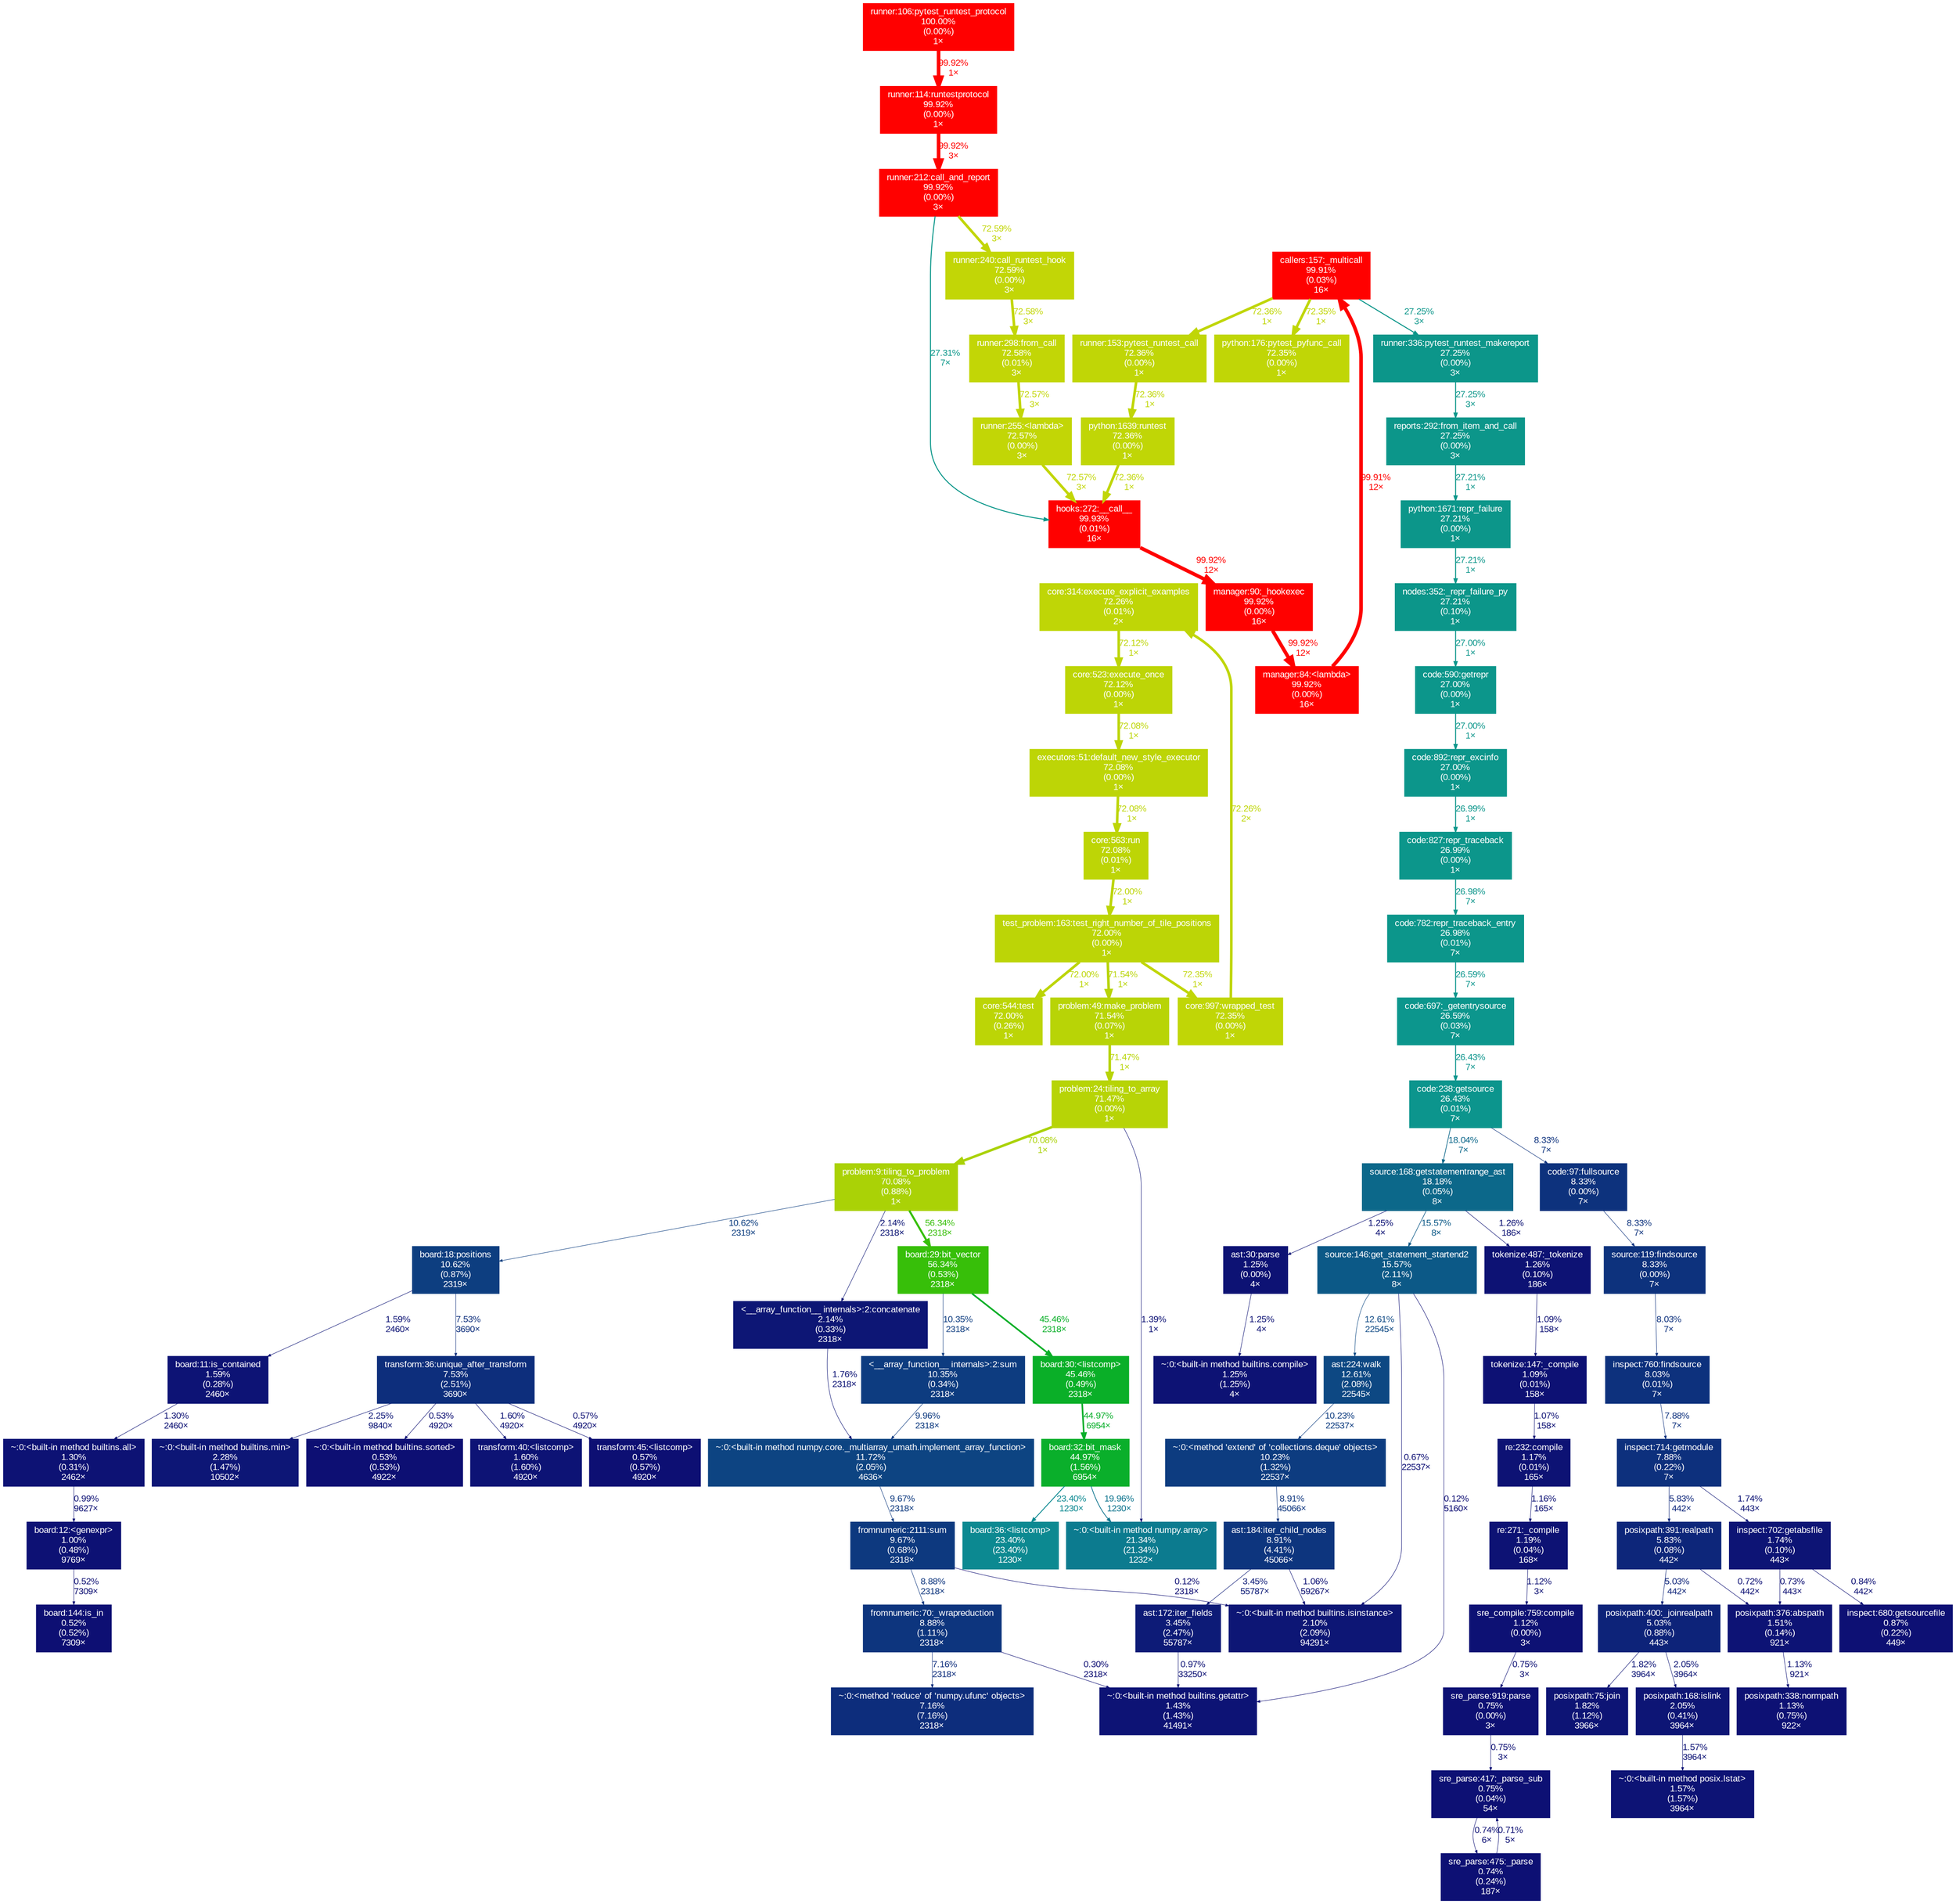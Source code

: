 digraph {
	graph [fontname=Arial, nodesep=0.125, ranksep=0.25];
	node [fontcolor=white, fontname=Arial, height=0, shape=box, style=filled, width=0];
	edge [fontname=Arial];
	3 [color="#bfd606", fontcolor="#ffffff", fontsize="10.00", label="core:314:execute_explicit_examples\n72.26%\n(0.01%)\n2×", tooltip="/home/jack/.cache/pypoetry/virtualenvs/polyomino-MVGlm9jS-py3.7/lib/python3.7/site-packages/hypothesis/core.py"];
	3 -> 513 [arrowsize="0.85", color="#bdd506", fontcolor="#bdd506", fontsize="10.00", label="72.12%\n1×", labeldistance="2.88", penwidth="2.88"];
	6 [color="#ff0100", fontcolor="#ffffff", fontsize="10.00", label="callers:157:_multicall\n99.91%\n(0.03%)\n16×", tooltip="/home/jack/.cache/pypoetry/virtualenvs/polyomino-MVGlm9jS-py3.7/lib/python3.7/site-packages/pluggy/callers.py"];
	6 -> 617 [arrowsize="0.85", color="#c0d606", fontcolor="#c0d606", fontsize="10.00", label="72.36%\n1×", labeldistance="2.89", penwidth="2.89"];
	6 -> 640 [arrowsize="0.52", color="#0c968a", fontcolor="#0c968a", fontsize="10.00", label="27.25%\n3×", labeldistance="1.09", penwidth="1.09"];
	6 -> 651 [arrowsize="0.85", color="#c0d606", fontcolor="#c0d606", fontsize="10.00", label="72.35%\n1×", labeldistance="2.89", penwidth="2.89"];
	27 [color="#0d1174", fontcolor="#ffffff", fontsize="10.00", label="posixpath:338:normpath\n1.13%\n(0.75%)\n922×", tooltip="/usr/lib/python3.7/posixpath.py"];
	48 [color="#0d2379", fontcolor="#ffffff", fontsize="10.00", label="posixpath:400:_joinrealpath\n5.03%\n(0.88%)\n443×", tooltip="/usr/lib/python3.7/posixpath.py"];
	48 -> 77 [arrowsize="0.35", color="#0d1475", fontcolor="#0d1475", fontsize="10.00", label="1.82%\n3964×", labeldistance="0.50", penwidth="0.50"];
	48 -> 228 [arrowsize="0.35", color="#0d1575", fontcolor="#0d1575", fontsize="10.00", label="2.05%\n3964×", labeldistance="0.50", penwidth="0.50"];
	51 [color="#0c688a", fontcolor="#ffffff", fontsize="10.00", label="source:168:getstatementrange_ast\n18.18%\n(0.05%)\n8×", tooltip="/home/jack/.cache/pypoetry/virtualenvs/polyomino-MVGlm9jS-py3.7/lib/python3.7/site-packages/_pytest/_code/source.py"];
	51 -> 61 [arrowsize="0.35", color="#0d1274", fontcolor="#0d1274", fontsize="10.00", label="1.26%\n186×", labeldistance="0.50", penwidth="0.50"];
	51 -> 162 [arrowsize="0.39", color="#0c5987", fontcolor="#0c5987", fontsize="10.00", label="15.57%\n8×", labeldistance="0.62", penwidth="0.62"];
	51 -> 320 [arrowsize="0.35", color="#0d1274", fontcolor="#0d1274", fontsize="10.00", label="1.25%\n4×", labeldistance="0.50", penwidth="0.50"];
	61 [color="#0d1274", fontcolor="#ffffff", fontsize="10.00", label="tokenize:487:_tokenize\n1.26%\n(0.10%)\n186×", tooltip="/usr/lib/python3.7/tokenize.py"];
	61 -> 790 [arrowsize="0.35", color="#0d1174", fontcolor="#0d1174", fontsize="10.00", label="1.09%\n158×", labeldistance="0.50", penwidth="0.50"];
	77 [color="#0d1475", fontcolor="#ffffff", fontsize="10.00", label="posixpath:75:join\n1.82%\n(1.12%)\n3966×", tooltip="/usr/lib/python3.7/posixpath.py"];
	90 [color="#0d2e7c", fontcolor="#ffffff", fontsize="10.00", label="transform:36:unique_after_transform\n7.53%\n(2.51%)\n3690×", tooltip="/home/jack/polyomino/polyomino/transform.py"];
	90 -> 447 [arrowsize="0.35", color="#0d1676", fontcolor="#0d1676", fontsize="10.00", label="2.25%\n9840×", labeldistance="0.50", penwidth="0.50"];
	90 -> 459 [arrowsize="0.35", color="#0d0f73", fontcolor="#0d0f73", fontsize="10.00", label="0.53%\n4920×", labeldistance="0.50", penwidth="0.50"];
	90 -> 486 [arrowsize="0.35", color="#0d1375", fontcolor="#0d1375", fontsize="10.00", label="1.60%\n4920×", labeldistance="0.50", penwidth="0.50"];
	90 -> 490 [arrowsize="0.35", color="#0d0f73", fontcolor="#0d0f73", fontsize="10.00", label="0.57%\n4920×", labeldistance="0.50", penwidth="0.50"];
	92 [color="#0c968b", fontcolor="#ffffff", fontsize="10.00", label="code:892:repr_excinfo\n27.00%\n(0.00%)\n1×", tooltip="/home/jack/.cache/pypoetry/virtualenvs/polyomino-MVGlm9jS-py3.7/lib/python3.7/site-packages/_pytest/_code/code.py"];
	92 -> 161 [arrowsize="0.52", color="#0c968b", fontcolor="#0c968b", fontsize="10.00", label="26.99%\n1×", labeldistance="1.08", penwidth="1.08"];
	106 [color="#0c958d", fontcolor="#ffffff", fontsize="10.00", label="code:238:getsource\n26.43%\n(0.01%)\n7×", tooltip="/home/jack/.cache/pypoetry/virtualenvs/polyomino-MVGlm9jS-py3.7/lib/python3.7/site-packages/_pytest/_code/code.py"];
	106 -> 51 [arrowsize="0.42", color="#0c678a", fontcolor="#0c678a", fontsize="10.00", label="18.04%\n7×", labeldistance="0.72", penwidth="0.72"];
	106 -> 710 [arrowsize="0.35", color="#0d327d", fontcolor="#0d327d", fontsize="10.00", label="8.33%\n7×", labeldistance="0.50", penwidth="0.50"];
	107 [color="#ff0100", fontcolor="#ffffff", fontsize="10.00", label="manager:84:<lambda>\n99.92%\n(0.00%)\n16×", tooltip="/home/jack/.cache/pypoetry/virtualenvs/polyomino-MVGlm9jS-py3.7/lib/python3.7/site-packages/pluggy/manager.py"];
	107 -> 6 [arrowsize="1.00", color="#ff0100", fontcolor="#ff0100", fontsize="10.00", label="99.91%\n12×", labeldistance="4.00", penwidth="4.00"];
	109 [color="#0d307d", fontcolor="#ffffff", fontsize="10.00", label="inspect:714:getmodule\n7.88%\n(0.22%)\n7×", tooltip="/usr/lib/python3.7/inspect.py"];
	109 -> 244 [arrowsize="0.35", color="#0d267a", fontcolor="#0d267a", fontsize="10.00", label="5.83%\n442×", labeldistance="0.50", penwidth="0.50"];
	109 -> 787 [arrowsize="0.35", color="#0d1475", fontcolor="#0d1475", fontsize="10.00", label="1.74%\n443×", labeldistance="0.50", penwidth="0.50"];
	125 [color="#ff0100", fontcolor="#ffffff", fontsize="10.00", label="hooks:272:__call__\n99.93%\n(0.01%)\n16×", tooltip="/home/jack/.cache/pypoetry/virtualenvs/polyomino-MVGlm9jS-py3.7/lib/python3.7/site-packages/pluggy/hooks.py"];
	125 -> 737 [arrowsize="1.00", color="#ff0100", fontcolor="#ff0100", fontsize="10.00", label="99.92%\n12×", labeldistance="4.00", penwidth="4.00"];
	127 [color="#0d357e", fontcolor="#ffffff", fontsize="10.00", label="fromnumeric:70:_wrapreduction\n8.88%\n(1.11%)\n2318×", tooltip="/home/jack/.cache/pypoetry/virtualenvs/polyomino-MVGlm9jS-py3.7/lib/python3.7/site-packages/numpy/core/fromnumeric.py"];
	127 -> 323 [arrowsize="0.35", color="#0d0e73", fontcolor="#0d0e73", fontsize="10.00", label="0.30%\n2318×", labeldistance="0.50", penwidth="0.50"];
	127 -> 508 [arrowsize="0.35", color="#0d2d7c", fontcolor="#0d2d7c", fontsize="10.00", label="7.16%\n2318×", labeldistance="0.50", penwidth="0.50"];
	131 [color="#bdd506", fontcolor="#ffffff", fontsize="10.00", label="core:563:run\n72.08%\n(0.01%)\n1×", tooltip="/home/jack/.cache/pypoetry/virtualenvs/polyomino-MVGlm9jS-py3.7/lib/python3.7/site-packages/hypothesis/core.py"];
	131 -> 469 [arrowsize="0.85", color="#bcd506", fontcolor="#bcd506", fontsize="10.00", label="72.00%\n1×", labeldistance="2.88", penwidth="2.88"];
	132 [color="#0d1174", fontcolor="#ffffff", fontsize="10.00", label="sre_compile:759:compile\n1.12%\n(0.00%)\n3×", tooltip="/usr/lib/python3.7/sre_compile.py"];
	132 -> 812 [arrowsize="0.35", color="#0d1074", fontcolor="#0d1074", fontsize="10.00", label="0.75%\n3×", labeldistance="0.50", penwidth="0.50"];
	143 [color="#aad206", fontcolor="#ffffff", fontsize="10.00", label="problem:9:tiling_to_problem\n70.08%\n(0.88%)\n1×", tooltip="/home/jack/polyomino/polyomino/problem.py"];
	143 -> 471 [arrowsize="0.35", color="#0d3e80", fontcolor="#0d3e80", fontsize="10.00", label="10.62%\n2319×", labeldistance="0.50", penwidth="0.50"];
	143 -> 496 [arrowsize="0.75", color="#37bf09", fontcolor="#37bf09", fontsize="10.00", label="56.34%\n2318×", labeldistance="2.25", penwidth="2.25"];
	143 -> 507 [arrowsize="0.35", color="#0d1675", fontcolor="#0d1675", fontsize="10.00", label="2.14%\n2318×", labeldistance="0.50", penwidth="0.50"];
	155 [color="#ff0100", fontcolor="#ffffff", fontsize="10.00", label="runner:114:runtestprotocol\n99.92%\n(0.00%)\n1×", tooltip="/home/jack/.cache/pypoetry/virtualenvs/polyomino-MVGlm9jS-py3.7/lib/python3.7/site-packages/_pytest/runner.py"];
	155 -> 644 [arrowsize="1.00", color="#ff0100", fontcolor="#ff0100", fontsize="10.00", label="99.92%\n3×", labeldistance="4.00", penwidth="4.00"];
	161 [color="#0c968b", fontcolor="#ffffff", fontsize="10.00", label="code:827:repr_traceback\n26.99%\n(0.00%)\n1×", tooltip="/home/jack/.cache/pypoetry/virtualenvs/polyomino-MVGlm9jS-py3.7/lib/python3.7/site-packages/_pytest/_code/code.py"];
	161 -> 176 [arrowsize="0.52", color="#0c968b", fontcolor="#0c968b", fontsize="10.00", label="26.98%\n7×", labeldistance="1.08", penwidth="1.08"];
	162 [color="#0c5987", fontcolor="#ffffff", fontsize="10.00", label="source:146:get_statement_startend2\n15.57%\n(2.11%)\n8×", tooltip="/home/jack/.cache/pypoetry/virtualenvs/polyomino-MVGlm9jS-py3.7/lib/python3.7/site-packages/_pytest/_code/source.py"];
	162 -> 286 [arrowsize="0.36", color="#0d4883", fontcolor="#0d4883", fontsize="10.00", label="12.61%\n22545×", labeldistance="0.50", penwidth="0.50"];
	162 -> 323 [arrowsize="0.35", color="#0d0d73", fontcolor="#0d0d73", fontsize="10.00", label="0.12%\n5160×", labeldistance="0.50", penwidth="0.50"];
	162 -> 365 [arrowsize="0.35", color="#0d0f74", fontcolor="#0d0f74", fontsize="10.00", label="0.67%\n22537×", labeldistance="0.50", penwidth="0.50"];
	170 [color="#0d1074", fontcolor="#ffffff", fontsize="10.00", label="sre_parse:417:_parse_sub\n0.75%\n(0.04%)\n54×", tooltip="/usr/lib/python3.7/sre_parse.py"];
	170 -> 171 [arrowsize="0.35", color="#0d1074", fontcolor="#0d1074", fontsize="10.00", label="0.74%\n6×", labeldistance="0.50", penwidth="0.50"];
	171 [color="#0d1074", fontcolor="#ffffff", fontsize="10.00", label="sre_parse:475:_parse\n0.74%\n(0.24%)\n187×", tooltip="/usr/lib/python3.7/sre_parse.py"];
	171 -> 170 [arrowsize="0.35", color="#0d1074", fontcolor="#0d1074", fontsize="10.00", label="0.71%\n5×", labeldistance="0.50", penwidth="0.50"];
	176 [color="#0c968b", fontcolor="#ffffff", fontsize="10.00", label="code:782:repr_traceback_entry\n26.98%\n(0.01%)\n7×", tooltip="/home/jack/.cache/pypoetry/virtualenvs/polyomino-MVGlm9jS-py3.7/lib/python3.7/site-packages/_pytest/_code/code.py"];
	176 -> 722 [arrowsize="0.52", color="#0c968d", fontcolor="#0c968d", fontsize="10.00", label="26.59%\n7×", labeldistance="1.06", penwidth="1.06"];
	208 [color="#c2d606", fontcolor="#ffffff", fontsize="10.00", label="runner:298:from_call\n72.58%\n(0.01%)\n3×", tooltip="/home/jack/.cache/pypoetry/virtualenvs/polyomino-MVGlm9jS-py3.7/lib/python3.7/site-packages/_pytest/runner.py"];
	208 -> 645 [arrowsize="0.85", color="#c2d606", fontcolor="#c2d606", fontsize="10.00", label="72.57%\n3×", labeldistance="2.90", penwidth="2.90"];
	211 [color="#bcd506", fontcolor="#ffffff", fontsize="10.00", label="core:544:test\n72.00%\n(0.26%)\n1×", tooltip="/home/jack/.cache/pypoetry/virtualenvs/polyomino-MVGlm9jS-py3.7/lib/python3.7/site-packages/hypothesis/core.py"];
	225 [color="#0c968a", fontcolor="#ffffff", fontsize="10.00", label="nodes:352:_repr_failure_py\n27.21%\n(0.10%)\n1×", tooltip="/home/jack/.cache/pypoetry/virtualenvs/polyomino-MVGlm9jS-py3.7/lib/python3.7/site-packages/_pytest/nodes.py"];
	225 -> 686 [arrowsize="0.52", color="#0c968b", fontcolor="#0c968b", fontsize="10.00", label="27.00%\n1×", labeldistance="1.08", penwidth="1.08"];
	227 [color="#0d1375", fontcolor="#ffffff", fontsize="10.00", label="~:0:<built-in method posix.lstat>\n1.57%\n(1.57%)\n3964×", tooltip="~"];
	228 [color="#0d1575", fontcolor="#ffffff", fontsize="10.00", label="posixpath:168:islink\n2.05%\n(0.41%)\n3964×", tooltip="/usr/lib/python3.7/posixpath.py"];
	228 -> 227 [arrowsize="0.35", color="#0d1375", fontcolor="#0d1375", fontsize="10.00", label="1.57%\n3964×", labeldistance="0.50", penwidth="0.50"];
	243 [color="#0d1375", fontcolor="#ffffff", fontsize="10.00", label="posixpath:376:abspath\n1.51%\n(0.14%)\n921×", tooltip="/usr/lib/python3.7/posixpath.py"];
	243 -> 27 [arrowsize="0.35", color="#0d1174", fontcolor="#0d1174", fontsize="10.00", label="1.13%\n921×", labeldistance="0.50", penwidth="0.50"];
	244 [color="#0d267a", fontcolor="#ffffff", fontsize="10.00", label="posixpath:391:realpath\n5.83%\n(0.08%)\n442×", tooltip="/usr/lib/python3.7/posixpath.py"];
	244 -> 48 [arrowsize="0.35", color="#0d2379", fontcolor="#0d2379", fontsize="10.00", label="5.03%\n442×", labeldistance="0.50", penwidth="0.50"];
	244 -> 243 [arrowsize="0.35", color="#0d1074", fontcolor="#0d1074", fontsize="10.00", label="0.72%\n442×", labeldistance="0.50", penwidth="0.50"];
	262 [color="#0d317d", fontcolor="#ffffff", fontsize="10.00", label="inspect:760:findsource\n8.03%\n(0.01%)\n7×", tooltip="/usr/lib/python3.7/inspect.py"];
	262 -> 109 [arrowsize="0.35", color="#0d307d", fontcolor="#0d307d", fontsize="10.00", label="7.88%\n7×", labeldistance="0.50", penwidth="0.50"];
	285 [color="#0d3c80", fontcolor="#ffffff", fontsize="10.00", label="~:0:<method 'extend' of 'collections.deque' objects>\n10.23%\n(1.32%)\n22537×", tooltip="~"];
	285 -> 387 [arrowsize="0.35", color="#0d357e", fontcolor="#0d357e", fontsize="10.00", label="8.91%\n45066×", labeldistance="0.50", penwidth="0.50"];
	286 [color="#0d4883", fontcolor="#ffffff", fontsize="10.00", label="ast:224:walk\n12.61%\n(2.08%)\n22545×", tooltip="/usr/lib/python3.7/ast.py"];
	286 -> 285 [arrowsize="0.35", color="#0d3c80", fontcolor="#0d3c80", fontsize="10.00", label="10.23%\n22537×", labeldistance="0.50", penwidth="0.50"];
	310 [color="#0d1274", fontcolor="#ffffff", fontsize="10.00", label="~:0:<built-in method builtins.all>\n1.30%\n(0.31%)\n2462×", tooltip="~"];
	310 -> 475 [arrowsize="0.35", color="#0d1174", fontcolor="#0d1174", fontsize="10.00", label="0.99%\n9627×", labeldistance="0.50", penwidth="0.50"];
	311 [color="#0d1375", fontcolor="#ffffff", fontsize="10.00", label="board:11:is_contained\n1.59%\n(0.28%)\n2460×", tooltip="/home/jack/polyomino/polyomino/board.py"];
	311 -> 310 [arrowsize="0.35", color="#0d1274", fontcolor="#0d1274", fontsize="10.00", label="1.30%\n2460×", labeldistance="0.50", penwidth="0.50"];
	315 [color="#0d1074", fontcolor="#ffffff", fontsize="10.00", label="inspect:680:getsourcefile\n0.87%\n(0.22%)\n449×", tooltip="/usr/lib/python3.7/inspect.py"];
	319 [color="#0d1274", fontcolor="#ffffff", fontsize="10.00", label="~:0:<built-in method builtins.compile>\n1.25%\n(1.25%)\n4×", tooltip="~"];
	320 [color="#0d1274", fontcolor="#ffffff", fontsize="10.00", label="ast:30:parse\n1.25%\n(0.00%)\n4×", tooltip="/usr/lib/python3.7/ast.py"];
	320 -> 319 [arrowsize="0.35", color="#0d1274", fontcolor="#0d1274", fontsize="10.00", label="1.25%\n4×", labeldistance="0.50", penwidth="0.50"];
	323 [color="#0d1375", fontcolor="#ffffff", fontsize="10.00", label="~:0:<built-in method builtins.getattr>\n1.43%\n(1.43%)\n41491×", tooltip="~"];
	327 [color="#c0d606", fontcolor="#ffffff", fontsize="10.00", label="core:997:wrapped_test\n72.35%\n(0.00%)\n1×", tooltip="/home/jack/.cache/pypoetry/virtualenvs/polyomino-MVGlm9jS-py3.7/lib/python3.7/site-packages/hypothesis/core.py"];
	327 -> 3 [arrowsize="0.85", color="#bfd606", fontcolor="#bfd606", fontsize="10.00", label="72.26%\n2×", labeldistance="2.89", penwidth="2.89"];
	339 [color="#0d1b77", fontcolor="#ffffff", fontsize="10.00", label="ast:172:iter_fields\n3.45%\n(2.47%)\n55787×", tooltip="/usr/lib/python3.7/ast.py"];
	339 -> 323 [arrowsize="0.35", color="#0d1174", fontcolor="#0d1174", fontsize="10.00", label="0.97%\n33250×", labeldistance="0.50", penwidth="0.50"];
	365 [color="#0d1675", fontcolor="#ffffff", fontsize="10.00", label="~:0:<built-in method builtins.isinstance>\n2.10%\n(2.09%)\n94291×", tooltip="~"];
	366 [color="#0d397f", fontcolor="#ffffff", fontsize="10.00", label="fromnumeric:2111:sum\n9.67%\n(0.68%)\n2318×", tooltip="/home/jack/.cache/pypoetry/virtualenvs/polyomino-MVGlm9jS-py3.7/lib/python3.7/site-packages/numpy/core/fromnumeric.py"];
	366 -> 127 [arrowsize="0.35", color="#0d357e", fontcolor="#0d357e", fontsize="10.00", label="8.88%\n2318×", labeldistance="0.50", penwidth="0.50"];
	366 -> 365 [arrowsize="0.35", color="#0d0d73", fontcolor="#0d0d73", fontsize="10.00", label="0.12%\n2318×", labeldistance="0.50", penwidth="0.50"];
	382 [color="#0c968a", fontcolor="#ffffff", fontsize="10.00", label="reports:292:from_item_and_call\n27.25%\n(0.00%)\n3×", tooltip="/home/jack/.cache/pypoetry/virtualenvs/polyomino-MVGlm9jS-py3.7/lib/python3.7/site-packages/_pytest/reports.py"];
	382 -> 618 [arrowsize="0.52", color="#0c968a", fontcolor="#0c968a", fontsize="10.00", label="27.21%\n1×", labeldistance="1.09", penwidth="1.09"];
	387 [color="#0d357e", fontcolor="#ffffff", fontsize="10.00", label="ast:184:iter_child_nodes\n8.91%\n(4.41%)\n45066×", tooltip="/usr/lib/python3.7/ast.py"];
	387 -> 339 [arrowsize="0.35", color="#0d1b77", fontcolor="#0d1b77", fontsize="10.00", label="3.45%\n55787×", labeldistance="0.50", penwidth="0.50"];
	387 -> 365 [arrowsize="0.35", color="#0d1174", fontcolor="#0d1174", fontsize="10.00", label="1.06%\n59267×", labeldistance="0.50", penwidth="0.50"];
	407 [color="#0d1274", fontcolor="#ffffff", fontsize="10.00", label="re:271:_compile\n1.19%\n(0.04%)\n168×", tooltip="/usr/lib/python3.7/re.py"];
	407 -> 132 [arrowsize="0.35", color="#0d1174", fontcolor="#0d1174", fontsize="10.00", label="1.12%\n3×", labeldistance="0.50", penwidth="0.50"];
	447 [color="#0d1676", fontcolor="#ffffff", fontsize="10.00", label="~:0:<built-in method builtins.min>\n2.28%\n(1.47%)\n10502×", tooltip="~"];
	459 [color="#0d0f73", fontcolor="#ffffff", fontsize="10.00", label="~:0:<built-in method builtins.sorted>\n0.53%\n(0.53%)\n4922×", tooltip="~"];
	469 [color="#bcd506", fontcolor="#ffffff", fontsize="10.00", label="test_problem:163:test_right_number_of_tile_positions\n72.00%\n(0.00%)\n1×", tooltip="/home/jack/polyomino/tests/test_problem.py"];
	469 -> 211 [arrowsize="0.85", color="#bcd506", fontcolor="#bcd506", fontsize="10.00", label="72.00%\n1×", labeldistance="2.88", penwidth="2.88"];
	469 -> 327 [arrowsize="0.85", color="#c0d606", fontcolor="#c0d606", fontsize="10.00", label="72.35%\n1×", labeldistance="2.89", penwidth="2.89"];
	469 -> 493 [arrowsize="0.85", color="#b8d406", fontcolor="#b8d406", fontsize="10.00", label="71.54%\n1×", labeldistance="2.86", penwidth="2.86"];
	471 [color="#0d3e80", fontcolor="#ffffff", fontsize="10.00", label="board:18:positions\n10.62%\n(0.87%)\n2319×", tooltip="/home/jack/polyomino/polyomino/board.py"];
	471 -> 90 [arrowsize="0.35", color="#0d2e7c", fontcolor="#0d2e7c", fontsize="10.00", label="7.53%\n3690×", labeldistance="0.50", penwidth="0.50"];
	471 -> 311 [arrowsize="0.35", color="#0d1375", fontcolor="#0d1375", fontsize="10.00", label="1.59%\n2460×", labeldistance="0.50", penwidth="0.50"];
	472 [color="#0aaf2b", fontcolor="#ffffff", fontsize="10.00", label="board:32:bit_mask\n44.97%\n(1.56%)\n6954×", tooltip="/home/jack/polyomino/polyomino/board.py"];
	472 -> 497 [arrowsize="0.48", color="#0c8991", fontcolor="#0c8991", fontsize="10.00", label="23.40%\n1230×", labeldistance="0.94", penwidth="0.94"];
	472 -> 505 [arrowsize="0.45", color="#0c738d", fontcolor="#0c738d", fontsize="10.00", label="19.96%\n1230×", labeldistance="0.80", penwidth="0.80"];
	474 [color="#0d0f73", fontcolor="#ffffff", fontsize="10.00", label="board:144:is_in\n0.52%\n(0.52%)\n7309×", tooltip="/home/jack/polyomino/polyomino/board.py"];
	475 [color="#0d1174", fontcolor="#ffffff", fontsize="10.00", label="board:12:<genexpr>\n1.00%\n(0.48%)\n9769×", tooltip="/home/jack/polyomino/polyomino/board.py"];
	475 -> 474 [arrowsize="0.35", color="#0d0f73", fontcolor="#0d0f73", fontsize="10.00", label="0.52%\n7309×", labeldistance="0.50", penwidth="0.50"];
	486 [color="#0d1375", fontcolor="#ffffff", fontsize="10.00", label="transform:40:<listcomp>\n1.60%\n(1.60%)\n4920×", tooltip="/home/jack/polyomino/polyomino/transform.py"];
	490 [color="#0d0f73", fontcolor="#ffffff", fontsize="10.00", label="transform:45:<listcomp>\n0.57%\n(0.57%)\n4920×", tooltip="/home/jack/polyomino/polyomino/transform.py"];
	493 [color="#b8d406", fontcolor="#ffffff", fontsize="10.00", label="problem:49:make_problem\n71.54%\n(0.07%)\n1×", tooltip="/home/jack/polyomino/polyomino/problem.py"];
	493 -> 506 [arrowsize="0.85", color="#b7d406", fontcolor="#b7d406", fontsize="10.00", label="71.47%\n1×", labeldistance="2.86", penwidth="2.86"];
	495 [color="#0aaf28", fontcolor="#ffffff", fontsize="10.00", label="board:30:<listcomp>\n45.46%\n(0.49%)\n2318×", tooltip="/home/jack/polyomino/polyomino/board.py"];
	495 -> 472 [arrowsize="0.67", color="#0aaf2b", fontcolor="#0aaf2b", fontsize="10.00", label="44.97%\n6954×", labeldistance="1.80", penwidth="1.80"];
	496 [color="#37bf09", fontcolor="#ffffff", fontsize="10.00", label="board:29:bit_vector\n56.34%\n(0.53%)\n2318×", tooltip="/home/jack/polyomino/polyomino/board.py"];
	496 -> 495 [arrowsize="0.67", color="#0aaf28", fontcolor="#0aaf28", fontsize="10.00", label="45.46%\n2318×", labeldistance="1.82", penwidth="1.82"];
	496 -> 503 [arrowsize="0.35", color="#0d3c80", fontcolor="#0d3c80", fontsize="10.00", label="10.35%\n2318×", labeldistance="0.50", penwidth="0.50"];
	497 [color="#0c8991", fontcolor="#ffffff", fontsize="10.00", label="board:36:<listcomp>\n23.40%\n(23.40%)\n1230×", tooltip="/home/jack/polyomino/polyomino/board.py"];
	503 [color="#0d3c80", fontcolor="#ffffff", fontsize="10.00", label="<__array_function__ internals>:2:sum\n10.35%\n(0.34%)\n2318×", tooltip="<__array_function__ internals>"];
	503 -> 504 [arrowsize="0.35", color="#0d3a80", fontcolor="#0d3a80", fontsize="10.00", label="9.96%\n2318×", labeldistance="0.50", penwidth="0.50"];
	504 [color="#0d4482", fontcolor="#ffffff", fontsize="10.00", label="~:0:<built-in method numpy.core._multiarray_umath.implement_array_function>\n11.72%\n(2.05%)\n4636×", tooltip="~"];
	504 -> 366 [arrowsize="0.35", color="#0d397f", fontcolor="#0d397f", fontsize="10.00", label="9.67%\n2318×", labeldistance="0.50", penwidth="0.50"];
	505 [color="#0c7b8f", fontcolor="#ffffff", fontsize="10.00", label="~:0:<built-in method numpy.array>\n21.34%\n(21.34%)\n1232×", tooltip="~"];
	506 [color="#b7d406", fontcolor="#ffffff", fontsize="10.00", label="problem:24:tiling_to_array\n71.47%\n(0.00%)\n1×", tooltip="/home/jack/polyomino/polyomino/problem.py"];
	506 -> 143 [arrowsize="0.84", color="#aad206", fontcolor="#aad206", fontsize="10.00", label="70.08%\n1×", labeldistance="2.80", penwidth="2.80"];
	506 -> 505 [arrowsize="0.35", color="#0d1275", fontcolor="#0d1275", fontsize="10.00", label="1.39%\n1×", labeldistance="0.50", penwidth="0.50"];
	507 [color="#0d1675", fontcolor="#ffffff", fontsize="10.00", label="<__array_function__ internals>:2:concatenate\n2.14%\n(0.33%)\n2318×", tooltip="<__array_function__ internals>"];
	507 -> 504 [arrowsize="0.35", color="#0d1475", fontcolor="#0d1475", fontsize="10.00", label="1.76%\n2318×", labeldistance="0.50", penwidth="0.50"];
	508 [color="#0d2d7c", fontcolor="#ffffff", fontsize="10.00", label="~:0:<method 'reduce' of 'numpy.ufunc' objects>\n7.16%\n(7.16%)\n2318×", tooltip="~"];
	512 [color="#bdd506", fontcolor="#ffffff", fontsize="10.00", label="executors:51:default_new_style_executor\n72.08%\n(0.00%)\n1×", tooltip="/home/jack/.cache/pypoetry/virtualenvs/polyomino-MVGlm9jS-py3.7/lib/python3.7/site-packages/hypothesis/executors.py"];
	512 -> 131 [arrowsize="0.85", color="#bdd506", fontcolor="#bdd506", fontsize="10.00", label="72.08%\n1×", labeldistance="2.88", penwidth="2.88"];
	513 [color="#bdd506", fontcolor="#ffffff", fontsize="10.00", label="core:523:execute_once\n72.12%\n(0.00%)\n1×", tooltip="/home/jack/.cache/pypoetry/virtualenvs/polyomino-MVGlm9jS-py3.7/lib/python3.7/site-packages/hypothesis/core.py"];
	513 -> 512 [arrowsize="0.85", color="#bdd506", fontcolor="#bdd506", fontsize="10.00", label="72.08%\n1×", labeldistance="2.88", penwidth="2.88"];
	616 [color="#c0d606", fontcolor="#ffffff", fontsize="10.00", label="python:1639:runtest\n72.36%\n(0.00%)\n1×", tooltip="/home/jack/.cache/pypoetry/virtualenvs/polyomino-MVGlm9jS-py3.7/lib/python3.7/site-packages/_pytest/python.py"];
	616 -> 125 [arrowsize="0.85", color="#c0d606", fontcolor="#c0d606", fontsize="10.00", label="72.36%\n1×", labeldistance="2.89", penwidth="2.89"];
	617 [color="#c0d606", fontcolor="#ffffff", fontsize="10.00", label="runner:153:pytest_runtest_call\n72.36%\n(0.00%)\n1×", tooltip="/home/jack/.cache/pypoetry/virtualenvs/polyomino-MVGlm9jS-py3.7/lib/python3.7/site-packages/_pytest/runner.py"];
	617 -> 616 [arrowsize="0.85", color="#c0d606", fontcolor="#c0d606", fontsize="10.00", label="72.36%\n1×", labeldistance="2.89", penwidth="2.89"];
	618 [color="#0c968a", fontcolor="#ffffff", fontsize="10.00", label="python:1671:repr_failure\n27.21%\n(0.00%)\n1×", tooltip="/home/jack/.cache/pypoetry/virtualenvs/polyomino-MVGlm9jS-py3.7/lib/python3.7/site-packages/_pytest/python.py"];
	618 -> 225 [arrowsize="0.52", color="#0c968a", fontcolor="#0c968a", fontsize="10.00", label="27.21%\n1×", labeldistance="1.09", penwidth="1.09"];
	640 [color="#0c968a", fontcolor="#ffffff", fontsize="10.00", label="runner:336:pytest_runtest_makereport\n27.25%\n(0.00%)\n3×", tooltip="/home/jack/.cache/pypoetry/virtualenvs/polyomino-MVGlm9jS-py3.7/lib/python3.7/site-packages/_pytest/runner.py"];
	640 -> 382 [arrowsize="0.52", color="#0c968a", fontcolor="#0c968a", fontsize="10.00", label="27.25%\n3×", labeldistance="1.09", penwidth="1.09"];
	641 [color="#ff0000", fontcolor="#ffffff", fontsize="10.00", label="runner:106:pytest_runtest_protocol\n100.00%\n(0.00%)\n1×", tooltip="/home/jack/.cache/pypoetry/virtualenvs/polyomino-MVGlm9jS-py3.7/lib/python3.7/site-packages/_pytest/runner.py"];
	641 -> 155 [arrowsize="1.00", color="#ff0100", fontcolor="#ff0100", fontsize="10.00", label="99.92%\n1×", labeldistance="4.00", penwidth="4.00"];
	644 [color="#ff0100", fontcolor="#ffffff", fontsize="10.00", label="runner:212:call_and_report\n99.92%\n(0.00%)\n3×", tooltip="/home/jack/.cache/pypoetry/virtualenvs/polyomino-MVGlm9jS-py3.7/lib/python3.7/site-packages/_pytest/runner.py"];
	644 -> 125 [arrowsize="0.52", color="#0c978a", fontcolor="#0c978a", fontsize="10.00", label="27.31%\n7×", labeldistance="1.09", penwidth="1.09"];
	644 -> 646 [arrowsize="0.85", color="#c2d606", fontcolor="#c2d606", fontsize="10.00", label="72.59%\n3×", labeldistance="2.90", penwidth="2.90"];
	645 [color="#c2d606", fontcolor="#ffffff", fontsize="10.00", label="runner:255:<lambda>\n72.57%\n(0.00%)\n3×", tooltip="/home/jack/.cache/pypoetry/virtualenvs/polyomino-MVGlm9jS-py3.7/lib/python3.7/site-packages/_pytest/runner.py"];
	645 -> 125 [arrowsize="0.85", color="#c2d606", fontcolor="#c2d606", fontsize="10.00", label="72.57%\n3×", labeldistance="2.90", penwidth="2.90"];
	646 [color="#c2d606", fontcolor="#ffffff", fontsize="10.00", label="runner:240:call_runtest_hook\n72.59%\n(0.00%)\n3×", tooltip="/home/jack/.cache/pypoetry/virtualenvs/polyomino-MVGlm9jS-py3.7/lib/python3.7/site-packages/_pytest/runner.py"];
	646 -> 208 [arrowsize="0.85", color="#c2d606", fontcolor="#c2d606", fontsize="10.00", label="72.58%\n3×", labeldistance="2.90", penwidth="2.90"];
	651 [color="#c0d606", fontcolor="#ffffff", fontsize="10.00", label="python:176:pytest_pyfunc_call\n72.35%\n(0.00%)\n1×", tooltip="/home/jack/.cache/pypoetry/virtualenvs/polyomino-MVGlm9jS-py3.7/lib/python3.7/site-packages/_pytest/python.py"];
	686 [color="#0c968b", fontcolor="#ffffff", fontsize="10.00", label="code:590:getrepr\n27.00%\n(0.00%)\n1×", tooltip="/home/jack/.cache/pypoetry/virtualenvs/polyomino-MVGlm9jS-py3.7/lib/python3.7/site-packages/_pytest/_code/code.py"];
	686 -> 92 [arrowsize="0.52", color="#0c968b", fontcolor="#0c968b", fontsize="10.00", label="27.00%\n1×", labeldistance="1.08", penwidth="1.08"];
	710 [color="#0d327d", fontcolor="#ffffff", fontsize="10.00", label="code:97:fullsource\n8.33%\n(0.00%)\n7×", tooltip="/home/jack/.cache/pypoetry/virtualenvs/polyomino-MVGlm9jS-py3.7/lib/python3.7/site-packages/_pytest/_code/code.py"];
	710 -> 736 [arrowsize="0.35", color="#0d327d", fontcolor="#0d327d", fontsize="10.00", label="8.33%\n7×", labeldistance="0.50", penwidth="0.50"];
	722 [color="#0c968d", fontcolor="#ffffff", fontsize="10.00", label="code:697:_getentrysource\n26.59%\n(0.03%)\n7×", tooltip="/home/jack/.cache/pypoetry/virtualenvs/polyomino-MVGlm9jS-py3.7/lib/python3.7/site-packages/_pytest/_code/code.py"];
	722 -> 106 [arrowsize="0.51", color="#0c958d", fontcolor="#0c958d", fontsize="10.00", label="26.43%\n7×", labeldistance="1.06", penwidth="1.06"];
	736 [color="#0d327d", fontcolor="#ffffff", fontsize="10.00", label="source:119:findsource\n8.33%\n(0.00%)\n7×", tooltip="/home/jack/.cache/pypoetry/virtualenvs/polyomino-MVGlm9jS-py3.7/lib/python3.7/site-packages/_pytest/_code/source.py"];
	736 -> 262 [arrowsize="0.35", color="#0d317d", fontcolor="#0d317d", fontsize="10.00", label="8.03%\n7×", labeldistance="0.50", penwidth="0.50"];
	737 [color="#ff0100", fontcolor="#ffffff", fontsize="10.00", label="manager:90:_hookexec\n99.92%\n(0.00%)\n16×", tooltip="/home/jack/.cache/pypoetry/virtualenvs/polyomino-MVGlm9jS-py3.7/lib/python3.7/site-packages/pluggy/manager.py"];
	737 -> 107 [arrowsize="1.00", color="#ff0100", fontcolor="#ff0100", fontsize="10.00", label="99.92%\n12×", labeldistance="4.00", penwidth="4.00"];
	787 [color="#0d1475", fontcolor="#ffffff", fontsize="10.00", label="inspect:702:getabsfile\n1.74%\n(0.10%)\n443×", tooltip="/usr/lib/python3.7/inspect.py"];
	787 -> 243 [arrowsize="0.35", color="#0d1074", fontcolor="#0d1074", fontsize="10.00", label="0.73%\n443×", labeldistance="0.50", penwidth="0.50"];
	787 -> 315 [arrowsize="0.35", color="#0d1074", fontcolor="#0d1074", fontsize="10.00", label="0.84%\n442×", labeldistance="0.50", penwidth="0.50"];
	790 [color="#0d1174", fontcolor="#ffffff", fontsize="10.00", label="tokenize:147:_compile\n1.09%\n(0.01%)\n158×", tooltip="/usr/lib/python3.7/tokenize.py"];
	790 -> 831 [arrowsize="0.35", color="#0d1174", fontcolor="#0d1174", fontsize="10.00", label="1.07%\n158×", labeldistance="0.50", penwidth="0.50"];
	812 [color="#0d1074", fontcolor="#ffffff", fontsize="10.00", label="sre_parse:919:parse\n0.75%\n(0.00%)\n3×", tooltip="/usr/lib/python3.7/sre_parse.py"];
	812 -> 170 [arrowsize="0.35", color="#0d1074", fontcolor="#0d1074", fontsize="10.00", label="0.75%\n3×", labeldistance="0.50", penwidth="0.50"];
	831 [color="#0d1274", fontcolor="#ffffff", fontsize="10.00", label="re:232:compile\n1.17%\n(0.01%)\n165×", tooltip="/usr/lib/python3.7/re.py"];
	831 -> 407 [arrowsize="0.35", color="#0d1274", fontcolor="#0d1274", fontsize="10.00", label="1.16%\n165×", labeldistance="0.50", penwidth="0.50"];
}
